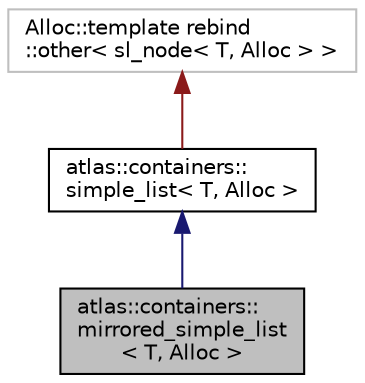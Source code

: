digraph "atlas::containers::mirrored_simple_list&lt; T, Alloc &gt;"
{
  edge [fontname="Helvetica",fontsize="10",labelfontname="Helvetica",labelfontsize="10"];
  node [fontname="Helvetica",fontsize="10",shape=record];
  Node1 [label="atlas::containers::\lmirrored_simple_list\l\< T, Alloc \>",height=0.2,width=0.4,color="black", fillcolor="grey75", style="filled", fontcolor="black"];
  Node2 -> Node1 [dir="back",color="midnightblue",fontsize="10",style="solid",fontname="Helvetica"];
  Node2 [label="atlas::containers::\lsimple_list\< T, Alloc \>",height=0.2,width=0.4,color="black", fillcolor="white", style="filled",URL="$classatlas_1_1containers_1_1simple__list.html"];
  Node3 -> Node2 [dir="back",color="firebrick4",fontsize="10",style="solid",fontname="Helvetica"];
  Node3 [label="Alloc::template rebind\l::other\< sl_node\< T, Alloc \> \>",height=0.2,width=0.4,color="grey75", fillcolor="white", style="filled"];
}

